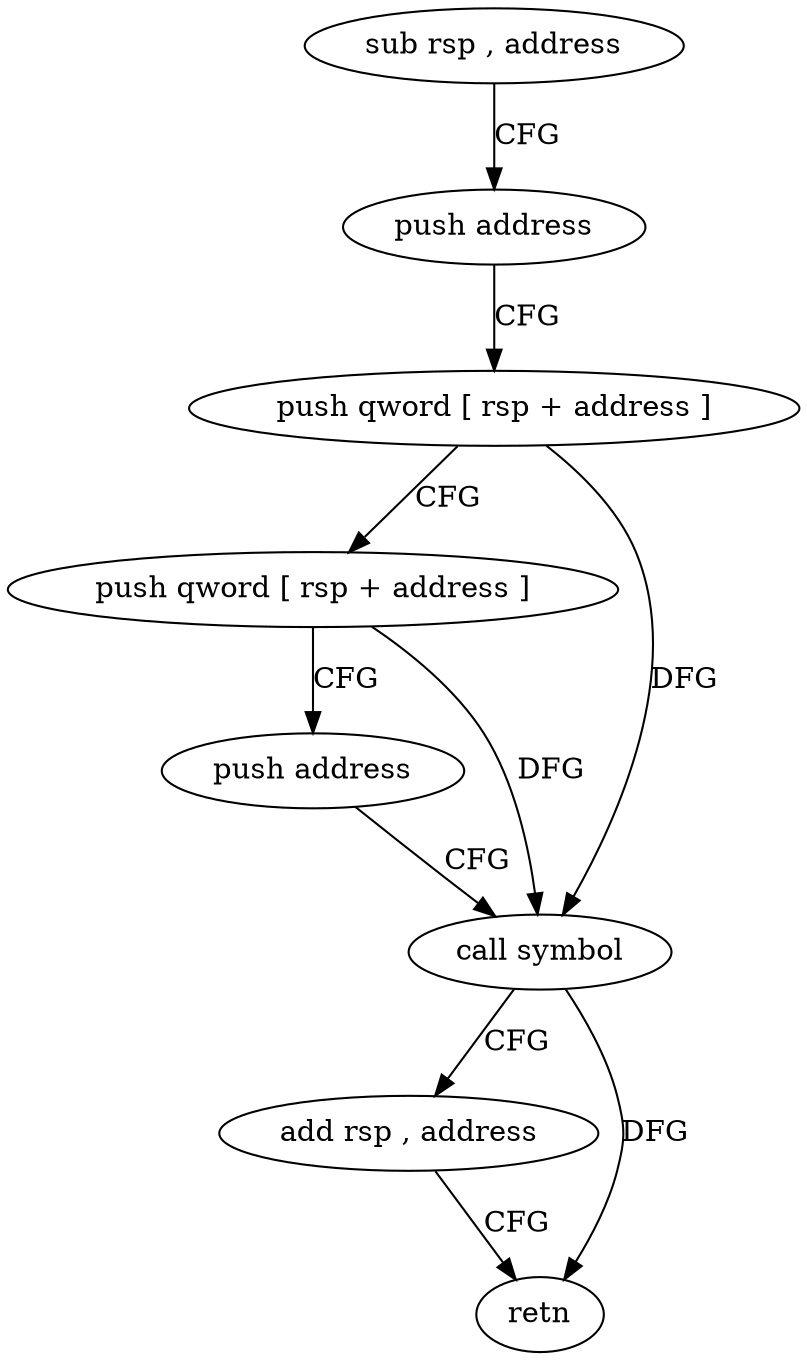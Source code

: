 digraph "func" {
"4372983" [label = "sub rsp , address" ]
"4372987" [label = "push address" ]
"4372989" [label = "push qword [ rsp + address ]" ]
"4372993" [label = "push qword [ rsp + address ]" ]
"4372997" [label = "push address" ]
"4372999" [label = "call symbol" ]
"4373004" [label = "add rsp , address" ]
"4373008" [label = "retn" ]
"4372983" -> "4372987" [ label = "CFG" ]
"4372987" -> "4372989" [ label = "CFG" ]
"4372989" -> "4372993" [ label = "CFG" ]
"4372989" -> "4372999" [ label = "DFG" ]
"4372993" -> "4372997" [ label = "CFG" ]
"4372993" -> "4372999" [ label = "DFG" ]
"4372997" -> "4372999" [ label = "CFG" ]
"4372999" -> "4373004" [ label = "CFG" ]
"4372999" -> "4373008" [ label = "DFG" ]
"4373004" -> "4373008" [ label = "CFG" ]
}
